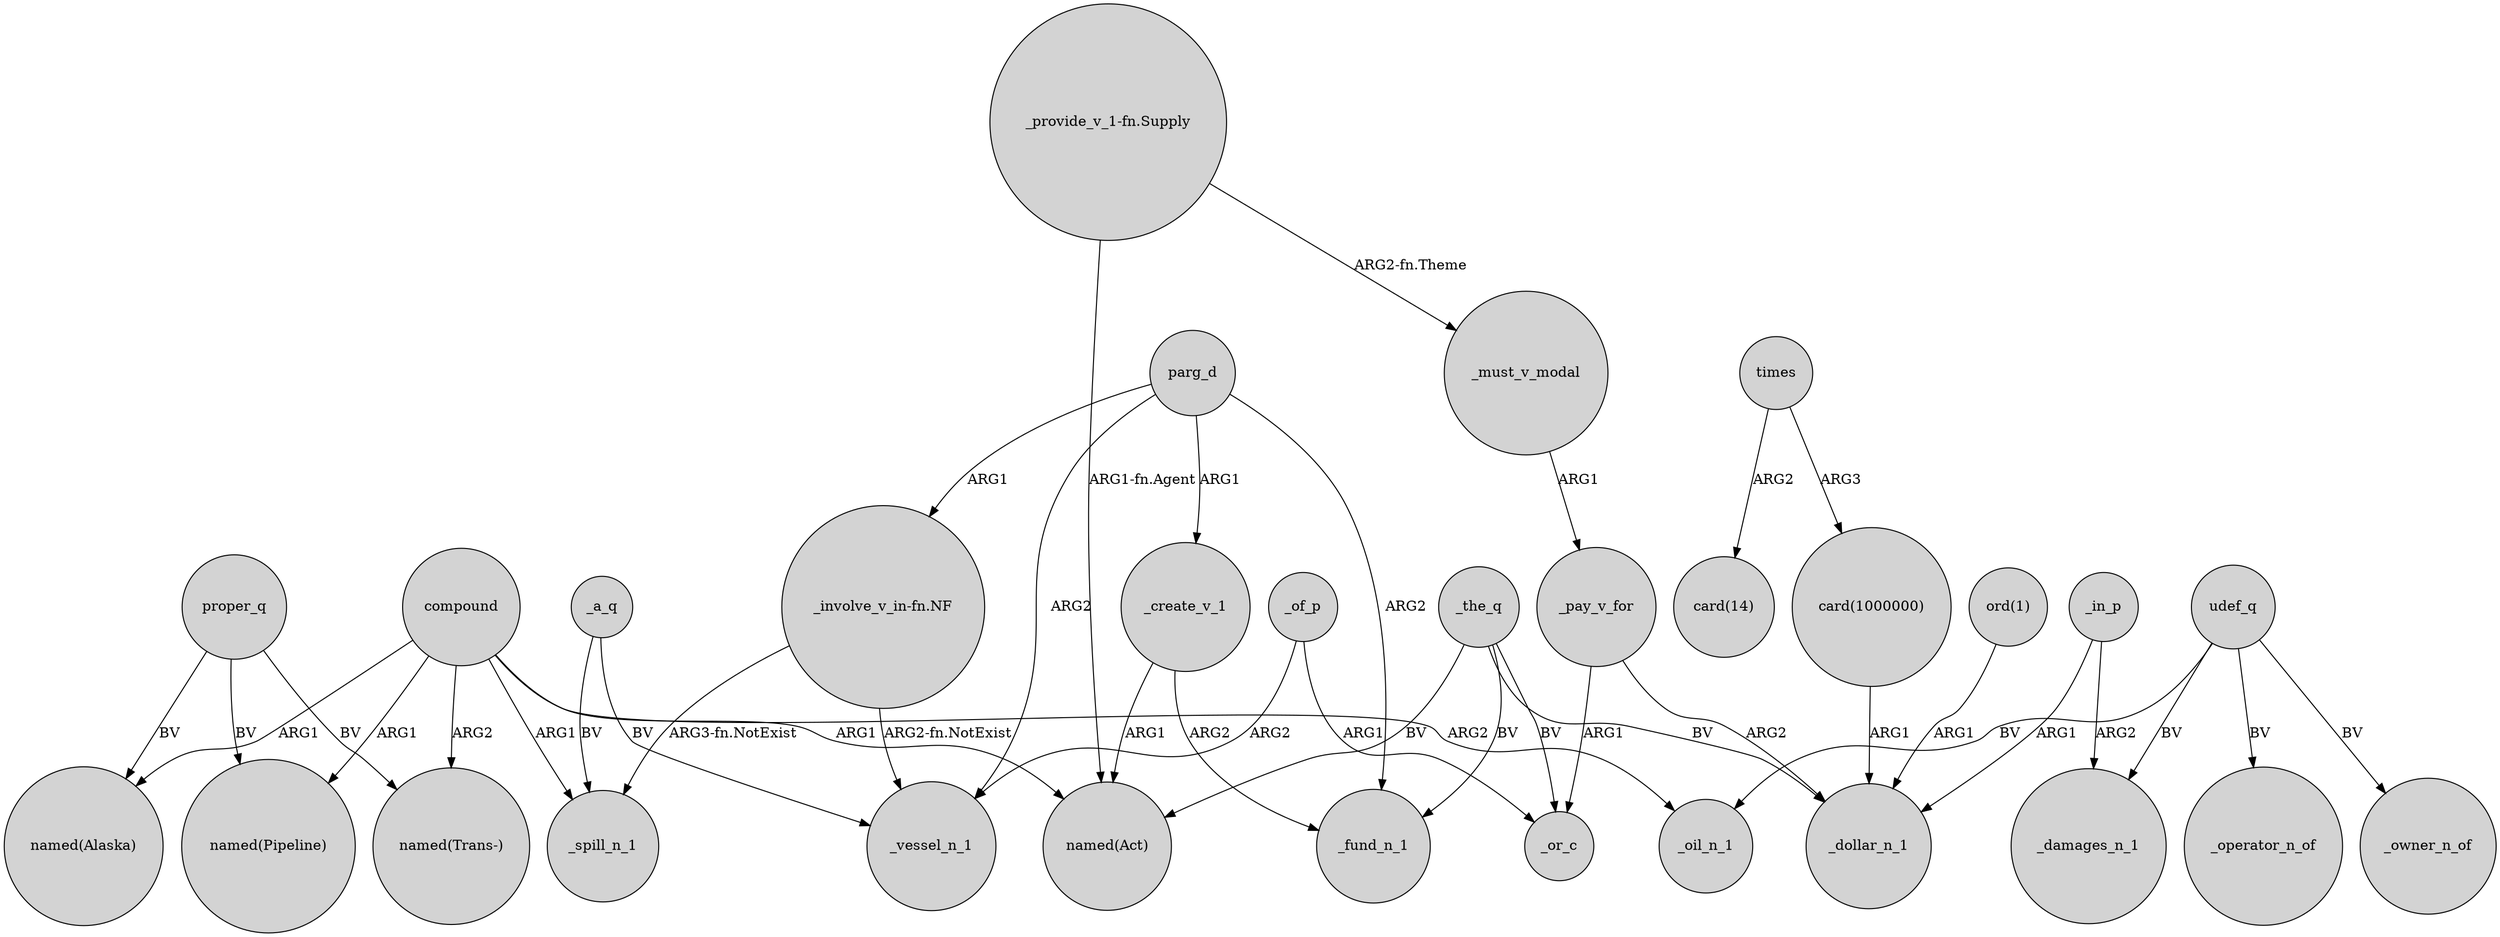 digraph {
	node [shape=circle style=filled]
	compound -> "named(Alaska)" [label=ARG1]
	_a_q -> _spill_n_1 [label=BV]
	"card(1000000)" -> _dollar_n_1 [label=ARG1]
	_the_q -> _or_c [label=BV]
	times -> "card(14)" [label=ARG2]
	_the_q -> "named(Act)" [label=BV]
	_must_v_modal -> _pay_v_for [label=ARG1]
	parg_d -> _create_v_1 [label=ARG1]
	_the_q -> _dollar_n_1 [label=BV]
	udef_q -> _damages_n_1 [label=BV]
	"ord(1)" -> _dollar_n_1 [label=ARG1]
	compound -> "named(Pipeline)" [label=ARG1]
	_a_q -> _vessel_n_1 [label=BV]
	parg_d -> _fund_n_1 [label=ARG2]
	compound -> _spill_n_1 [label=ARG1]
	_the_q -> _fund_n_1 [label=BV]
	_pay_v_for -> _dollar_n_1 [label=ARG2]
	parg_d -> _vessel_n_1 [label=ARG2]
	_create_v_1 -> _fund_n_1 [label=ARG2]
	_of_p -> _or_c [label=ARG1]
	compound -> _oil_n_1 [label=ARG2]
	proper_q -> "named(Alaska)" [label=BV]
	"_provide_v_1-fn.Supply" -> _must_v_modal [label="ARG2-fn.Theme"]
	_in_p -> _damages_n_1 [label=ARG2]
	"_involve_v_in-fn.NF" -> _spill_n_1 [label="ARG3-fn.NotExist"]
	times -> "card(1000000)" [label=ARG3]
	proper_q -> "named(Pipeline)" [label=BV]
	udef_q -> _operator_n_of [label=BV]
	udef_q -> _owner_n_of [label=BV]
	udef_q -> _oil_n_1 [label=BV]
	compound -> "named(Act)" [label=ARG1]
	_in_p -> _dollar_n_1 [label=ARG1]
	_of_p -> _vessel_n_1 [label=ARG2]
	proper_q -> "named(Trans-)" [label=BV]
	compound -> "named(Trans-)" [label=ARG2]
	_pay_v_for -> _or_c [label=ARG1]
	_create_v_1 -> "named(Act)" [label=ARG1]
	"_involve_v_in-fn.NF" -> _vessel_n_1 [label="ARG2-fn.NotExist"]
	parg_d -> "_involve_v_in-fn.NF" [label=ARG1]
	"_provide_v_1-fn.Supply" -> "named(Act)" [label="ARG1-fn.Agent"]
}
